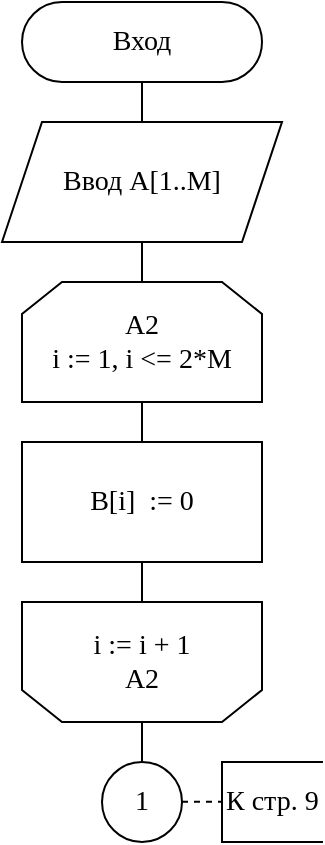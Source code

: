 <mxfile version="15.3.8" type="device" pages="4"><diagram id="m_GEbwNPKemPu3CQOgrG" name="Page-1"><mxGraphModel dx="853" dy="493" grid="1" gridSize="10" guides="1" tooltips="1" connect="1" arrows="1" fold="1" page="1" pageScale="1" pageWidth="827" pageHeight="1169" math="0" shadow="0"><root><mxCell id="0"/><mxCell id="1" parent="0"/><mxCell id="c7tC8V5xWiqMPcHfMoni-11" style="edgeStyle=orthogonalEdgeStyle;rounded=0;orthogonalLoop=1;jettySize=auto;html=1;exitX=0.5;exitY=1;exitDx=0;exitDy=0;entryX=0.5;entryY=0;entryDx=0;entryDy=0;endArrow=none;endFill=0;fontSize=14;fontFamily=Times New Roman;" parent="1" source="c7tC8V5xWiqMPcHfMoni-1" edge="1"><mxGeometry relative="1" as="geometry"><mxPoint x="110" y="100" as="targetPoint"/></mxGeometry></mxCell><mxCell id="c7tC8V5xWiqMPcHfMoni-1" value="Вход&lt;br style=&quot;font-size: 14px;&quot;&gt;" style="rounded=1;whiteSpace=wrap;html=1;arcSize=50;fontSize=14;fontFamily=Times New Roman;" parent="1" vertex="1"><mxGeometry x="50" y="40" width="120" height="40" as="geometry"/></mxCell><mxCell id="XMPZXmPB8XNcqF4OuDWG-1" style="edgeStyle=orthogonalEdgeStyle;rounded=0;orthogonalLoop=1;jettySize=auto;html=1;exitX=0.5;exitY=1;exitDx=0;exitDy=0;entryX=0.5;entryY=0;entryDx=0;entryDy=0;endArrow=none;endFill=0;" edge="1" parent="1" source="c7tC8V5xWiqMPcHfMoni-4" target="c7tC8V5xWiqMPcHfMoni-7"><mxGeometry relative="1" as="geometry"/></mxCell><mxCell id="c7tC8V5xWiqMPcHfMoni-4" value="Ввод A[1..M]" style="shape=parallelogram;perimeter=parallelogramPerimeter;whiteSpace=wrap;html=1;fixedSize=1;fontSize=14;fontFamily=Times New Roman;" parent="1" vertex="1"><mxGeometry x="40" y="100" width="140" height="60" as="geometry"/></mxCell><mxCell id="c7tC8V5xWiqMPcHfMoni-15" style="edgeStyle=orthogonalEdgeStyle;rounded=0;orthogonalLoop=1;jettySize=auto;html=1;exitX=0.5;exitY=1;exitDx=0;exitDy=0;entryX=0.5;entryY=0;entryDx=0;entryDy=0;endArrow=none;endFill=0;fontSize=14;fontFamily=Times New Roman;" parent="1" source="c7tC8V5xWiqMPcHfMoni-7" target="c7tC8V5xWiqMPcHfMoni-10" edge="1"><mxGeometry relative="1" as="geometry"/></mxCell><mxCell id="c7tC8V5xWiqMPcHfMoni-7" value="А2&lt;br style=&quot;font-size: 14px;&quot;&gt;i := 1, i &amp;lt;= 2*M" style="shape=loopLimit;whiteSpace=wrap;html=1;fontSize=14;fontFamily=Times New Roman;" parent="1" vertex="1"><mxGeometry x="50" y="180" width="120" height="60" as="geometry"/></mxCell><mxCell id="Zxm4NyeKmeNBQWNmyTNc-1" style="edgeStyle=orthogonalEdgeStyle;rounded=0;orthogonalLoop=1;jettySize=auto;html=1;exitX=0.5;exitY=1;exitDx=0;exitDy=0;entryX=0.5;entryY=0;entryDx=0;entryDy=0;endArrow=none;endFill=0;" parent="1" source="c7tC8V5xWiqMPcHfMoni-8" target="c7tC8V5xWiqMPcHfMoni-32" edge="1"><mxGeometry relative="1" as="geometry"/></mxCell><mxCell id="c7tC8V5xWiqMPcHfMoni-8" value="i := i + 1&lt;br style=&quot;font-size: 14px;&quot;&gt;A2" style="shape=loopLimit;whiteSpace=wrap;html=1;flipV=1;fontSize=14;fontFamily=Times New Roman;" parent="1" vertex="1"><mxGeometry x="50" y="340" width="120" height="60" as="geometry"/></mxCell><mxCell id="c7tC8V5xWiqMPcHfMoni-16" style="edgeStyle=orthogonalEdgeStyle;rounded=0;orthogonalLoop=1;jettySize=auto;html=1;exitX=0.5;exitY=1;exitDx=0;exitDy=0;entryX=0.5;entryY=0;entryDx=0;entryDy=0;endArrow=none;endFill=0;fontSize=14;fontFamily=Times New Roman;" parent="1" source="c7tC8V5xWiqMPcHfMoni-10" target="c7tC8V5xWiqMPcHfMoni-8" edge="1"><mxGeometry relative="1" as="geometry"/></mxCell><mxCell id="c7tC8V5xWiqMPcHfMoni-10" value="B[i]&amp;nbsp; := 0" style="rounded=0;whiteSpace=wrap;html=1;fontSize=14;fontFamily=Times New Roman;" parent="1" vertex="1"><mxGeometry x="50" y="260" width="120" height="60" as="geometry"/></mxCell><mxCell id="c7tC8V5xWiqMPcHfMoni-32" value="1" style="ellipse;whiteSpace=wrap;html=1;aspect=fixed;fontSize=14;fontFamily=Times New Roman;" parent="1" vertex="1"><mxGeometry x="90" y="420" width="40" height="40" as="geometry"/></mxCell><mxCell id="FRX-Gy3I8F6iWT_nvW4H-10" value="К стр. 9" style="shape=partialRectangle;whiteSpace=wrap;html=1;bottom=1;right=1;left=1;top=0;fillColor=none;routingCenterX=-0.5;fontFamily=Times New Roman;fontSize=14;direction=north;flipH=1;align=left;" parent="1" vertex="1"><mxGeometry x="150" y="420" width="50" height="40" as="geometry"/></mxCell><mxCell id="7eW40mNNitO_rnmoz8OJ-1" value="" style="endArrow=none;dashed=1;html=1;" parent="1" edge="1"><mxGeometry width="50" height="50" relative="1" as="geometry"><mxPoint x="130" y="439.86" as="sourcePoint"/><mxPoint x="150" y="439.86" as="targetPoint"/></mxGeometry></mxCell></root></mxGraphModel></diagram><diagram id="MAp6eNgLjPViznG-n5GS" name="Page-2"><mxGraphModel dx="853" dy="493" grid="1" gridSize="10" guides="1" tooltips="1" connect="1" arrows="1" fold="1" page="1" pageScale="1" pageWidth="827" pageHeight="1169" math="0" shadow="0"><root><mxCell id="7689FN9bkzHyKheYF0Eu-0"/><mxCell id="7689FN9bkzHyKheYF0Eu-1" parent="7689FN9bkzHyKheYF0Eu-0"/><mxCell id="SBnVOA1Bgkubzl6zATw0-14" style="edgeStyle=orthogonalEdgeStyle;rounded=0;orthogonalLoop=1;jettySize=auto;html=1;exitX=0.5;exitY=1;exitDx=0;exitDy=0;entryX=0.5;entryY=0;entryDx=0;entryDy=0;endArrow=none;endFill=0;" parent="7689FN9bkzHyKheYF0Eu-1" source="SBnVOA1Bgkubzl6zATw0-0" target="SBnVOA1Bgkubzl6zATw0-2" edge="1"><mxGeometry relative="1" as="geometry"/></mxCell><mxCell id="SBnVOA1Bgkubzl6zATw0-0" value="1" style="ellipse;whiteSpace=wrap;html=1;aspect=fixed;fontSize=14;fontFamily=Times New Roman;" parent="7689FN9bkzHyKheYF0Eu-1" vertex="1"><mxGeometry x="280" y="40" width="40" height="40" as="geometry"/></mxCell><mxCell id="SBnVOA1Bgkubzl6zATw0-1" style="edgeStyle=orthogonalEdgeStyle;rounded=0;orthogonalLoop=1;jettySize=auto;html=1;exitX=0.5;exitY=1;exitDx=0;exitDy=0;entryX=0.5;entryY=0;entryDx=0;entryDy=0;endArrow=none;endFill=0;fontSize=14;fontFamily=Times New Roman;" parent="7689FN9bkzHyKheYF0Eu-1" source="SBnVOA1Bgkubzl6zATw0-2" target="SBnVOA1Bgkubzl6zATw0-4" edge="1"><mxGeometry relative="1" as="geometry"/></mxCell><mxCell id="SBnVOA1Bgkubzl6zATw0-2" value="А3&lt;br style=&quot;font-size: 14px;&quot;&gt;i := 1, i &amp;lt;= M" style="shape=loopLimit;whiteSpace=wrap;html=1;fontSize=14;fontFamily=Times New Roman;" parent="7689FN9bkzHyKheYF0Eu-1" vertex="1"><mxGeometry x="240" y="100" width="120" height="60" as="geometry"/></mxCell><mxCell id="lUSbZoCJLUEDgU7ZWYE4-3" style="edgeStyle=orthogonalEdgeStyle;rounded=0;orthogonalLoop=1;jettySize=auto;html=1;exitX=0.5;exitY=1;exitDx=0;exitDy=0;entryX=0.5;entryY=0;entryDx=0;entryDy=0;endArrow=none;endFill=0;" edge="1" parent="7689FN9bkzHyKheYF0Eu-1" source="SBnVOA1Bgkubzl6zATw0-4" target="lUSbZoCJLUEDgU7ZWYE4-0"><mxGeometry relative="1" as="geometry"/></mxCell><mxCell id="SBnVOA1Bgkubzl6zATw0-4" value="А4&lt;br style=&quot;font-size: 14px;&quot;&gt;j := 1, j &amp;lt;= M - i" style="shape=loopLimit;whiteSpace=wrap;html=1;fontSize=14;fontFamily=Times New Roman;" parent="7689FN9bkzHyKheYF0Eu-1" vertex="1"><mxGeometry x="240" y="180" width="120" height="60" as="geometry"/></mxCell><mxCell id="SBnVOA1Bgkubzl6zATw0-5" style="edgeStyle=orthogonalEdgeStyle;rounded=0;orthogonalLoop=1;jettySize=auto;html=1;exitX=0.5;exitY=1;exitDx=0;exitDy=0;entryX=0.5;entryY=0;entryDx=0;entryDy=0;endArrow=none;endFill=0;fontSize=14;fontFamily=Times New Roman;" parent="7689FN9bkzHyKheYF0Eu-1" source="SBnVOA1Bgkubzl6zATw0-6" target="SBnVOA1Bgkubzl6zATw0-8" edge="1"><mxGeometry relative="1" as="geometry"/></mxCell><mxCell id="SBnVOA1Bgkubzl6zATw0-6" value="A[j] := A[j] xor A[j+1]" style="rounded=0;whiteSpace=wrap;html=1;fontSize=14;fontFamily=Times New Roman;" parent="7689FN9bkzHyKheYF0Eu-1" vertex="1"><mxGeometry x="240" y="330" width="120" height="30" as="geometry"/></mxCell><mxCell id="SBnVOA1Bgkubzl6zATw0-7" style="edgeStyle=orthogonalEdgeStyle;rounded=0;orthogonalLoop=1;jettySize=auto;html=1;exitX=0.5;exitY=1;exitDx=0;exitDy=0;entryX=0.5;entryY=0;entryDx=0;entryDy=0;endArrow=none;endFill=0;fontSize=14;fontFamily=Times New Roman;" parent="7689FN9bkzHyKheYF0Eu-1" source="SBnVOA1Bgkubzl6zATw0-8" target="SBnVOA1Bgkubzl6zATw0-10" edge="1"><mxGeometry relative="1" as="geometry"/></mxCell><mxCell id="SBnVOA1Bgkubzl6zATw0-8" value="A[j+1] := &lt;br style=&quot;font-size: 14px;&quot;&gt;A[j] xor A[j+1]" style="rounded=0;whiteSpace=wrap;html=1;fontSize=14;fontFamily=Times New Roman;" parent="7689FN9bkzHyKheYF0Eu-1" vertex="1"><mxGeometry x="240" y="380" width="120" height="30" as="geometry"/></mxCell><mxCell id="SBnVOA1Bgkubzl6zATw0-9" style="edgeStyle=orthogonalEdgeStyle;rounded=0;orthogonalLoop=1;jettySize=auto;html=1;exitX=0.5;exitY=1;exitDx=0;exitDy=0;entryX=0.5;entryY=0;entryDx=0;entryDy=0;endArrow=none;endFill=0;fontSize=14;fontFamily=Times New Roman;" parent="7689FN9bkzHyKheYF0Eu-1" source="SBnVOA1Bgkubzl6zATw0-10" target="SBnVOA1Bgkubzl6zATw0-12" edge="1"><mxGeometry relative="1" as="geometry"/></mxCell><mxCell id="SBnVOA1Bgkubzl6zATw0-10" value="A[j] := A[j] xor A[j+1]" style="rounded=0;whiteSpace=wrap;html=1;fontSize=14;fontFamily=Times New Roman;" parent="7689FN9bkzHyKheYF0Eu-1" vertex="1"><mxGeometry x="240" y="430" width="120" height="30" as="geometry"/></mxCell><mxCell id="SBnVOA1Bgkubzl6zATw0-11" style="edgeStyle=orthogonalEdgeStyle;rounded=0;orthogonalLoop=1;jettySize=auto;html=1;exitX=0.5;exitY=1;exitDx=0;exitDy=0;entryX=0.5;entryY=0;entryDx=0;entryDy=0;endArrow=none;endFill=0;fontSize=14;fontFamily=Times New Roman;" parent="7689FN9bkzHyKheYF0Eu-1" source="SBnVOA1Bgkubzl6zATw0-12" target="SBnVOA1Bgkubzl6zATw0-13" edge="1"><mxGeometry relative="1" as="geometry"/></mxCell><mxCell id="SBnVOA1Bgkubzl6zATw0-12" value="j := j + 1&lt;br style=&quot;font-size: 14px;&quot;&gt;A4" style="shape=loopLimit;whiteSpace=wrap;html=1;flipV=1;fontSize=14;fontFamily=Times New Roman;" parent="7689FN9bkzHyKheYF0Eu-1" vertex="1"><mxGeometry x="240" y="480" width="120" height="60" as="geometry"/></mxCell><mxCell id="SBnVOA1Bgkubzl6zATw0-16" style="edgeStyle=orthogonalEdgeStyle;rounded=0;orthogonalLoop=1;jettySize=auto;html=1;exitX=0.5;exitY=1;exitDx=0;exitDy=0;entryX=0.5;entryY=0;entryDx=0;entryDy=0;endArrow=none;endFill=0;" parent="7689FN9bkzHyKheYF0Eu-1" source="SBnVOA1Bgkubzl6zATw0-13" target="SBnVOA1Bgkubzl6zATw0-15" edge="1"><mxGeometry relative="1" as="geometry"/></mxCell><mxCell id="SBnVOA1Bgkubzl6zATw0-13" value="i := i + 1&lt;br style=&quot;font-size: 14px;&quot;&gt;A3" style="shape=loopLimit;whiteSpace=wrap;html=1;flipV=1;fontSize=14;fontFamily=Times New Roman;" parent="7689FN9bkzHyKheYF0Eu-1" vertex="1"><mxGeometry x="240" y="560" width="120" height="60" as="geometry"/></mxCell><mxCell id="SBnVOA1Bgkubzl6zATw0-15" value="2" style="ellipse;whiteSpace=wrap;html=1;aspect=fixed;fontSize=14;fontFamily=Times New Roman;" parent="7689FN9bkzHyKheYF0Eu-1" vertex="1"><mxGeometry x="280" y="640" width="40" height="40" as="geometry"/></mxCell><mxCell id="UBIBLxGPrcZyAT9RC9B9-1" value="К стр. 10" style="shape=partialRectangle;whiteSpace=wrap;html=1;bottom=1;right=1;left=1;top=0;fillColor=none;routingCenterX=-0.5;fontFamily=Times New Roman;fontSize=14;direction=north;flipH=1;align=left;" parent="7689FN9bkzHyKheYF0Eu-1" vertex="1"><mxGeometry x="340" y="640" width="60" height="40" as="geometry"/></mxCell><mxCell id="xmrI-1MKw5wdypUOwW5F-1" value="Из стр. 8" style="shape=partialRectangle;whiteSpace=wrap;html=1;bottom=1;right=1;left=1;top=0;fillColor=none;routingCenterX=-0.5;fontFamily=Times New Roman;fontSize=14;direction=south;flipH=1;align=right;" parent="7689FN9bkzHyKheYF0Eu-1" vertex="1"><mxGeometry x="200" y="40" width="60" height="40" as="geometry"/></mxCell><mxCell id="PBZScKxWwEVpMyjQ_eQ--0" value="" style="endArrow=none;dashed=1;html=1;" parent="7689FN9bkzHyKheYF0Eu-1" edge="1"><mxGeometry width="50" height="50" relative="1" as="geometry"><mxPoint x="320" y="659.8" as="sourcePoint"/><mxPoint x="340" y="659.8" as="targetPoint"/></mxGeometry></mxCell><mxCell id="PBZScKxWwEVpMyjQ_eQ--1" value="" style="endArrow=none;dashed=1;html=1;" parent="7689FN9bkzHyKheYF0Eu-1" edge="1"><mxGeometry width="50" height="50" relative="1" as="geometry"><mxPoint x="260" y="59.9" as="sourcePoint"/><mxPoint x="280" y="59.9" as="targetPoint"/></mxGeometry></mxCell><mxCell id="lUSbZoCJLUEDgU7ZWYE4-1" style="edgeStyle=orthogonalEdgeStyle;rounded=0;orthogonalLoop=1;jettySize=auto;html=1;exitX=0.5;exitY=1;exitDx=0;exitDy=0;entryX=0.5;entryY=0;entryDx=0;entryDy=0;endArrow=none;endFill=0;" edge="1" parent="7689FN9bkzHyKheYF0Eu-1" source="lUSbZoCJLUEDgU7ZWYE4-0" target="SBnVOA1Bgkubzl6zATw0-6"><mxGeometry relative="1" as="geometry"/></mxCell><mxCell id="lUSbZoCJLUEDgU7ZWYE4-2" style="edgeStyle=orthogonalEdgeStyle;rounded=0;orthogonalLoop=1;jettySize=auto;html=1;exitX=1;exitY=0.5;exitDx=0;exitDy=0;endArrow=open;endFill=0;" edge="1" parent="7689FN9bkzHyKheYF0Eu-1" source="lUSbZoCJLUEDgU7ZWYE4-0"><mxGeometry relative="1" as="geometry"><mxPoint x="300" y="470" as="targetPoint"/><Array as="points"><mxPoint x="380" y="285"/><mxPoint x="380" y="470"/></Array></mxGeometry></mxCell><mxCell id="lUSbZoCJLUEDgU7ZWYE4-0" value="&lt;font face=&quot;Times New Roman&quot; style=&quot;font-size: 14px&quot;&gt;A[j] &amp;gt; A[j+1]&lt;/font&gt;" style="rhombus;whiteSpace=wrap;html=1;" vertex="1" parent="7689FN9bkzHyKheYF0Eu-1"><mxGeometry x="240" y="260" width="120" height="50" as="geometry"/></mxCell><mxCell id="lUSbZoCJLUEDgU7ZWYE4-4" value="&amp;nbsp;Нет" style="text;html=1;strokeColor=none;fillColor=none;align=center;verticalAlign=middle;whiteSpace=wrap;rounded=0;" vertex="1" parent="7689FN9bkzHyKheYF0Eu-1"><mxGeometry x="350" y="270" width="40" height="20" as="geometry"/></mxCell><mxCell id="lUSbZoCJLUEDgU7ZWYE4-5" value="Да" style="text;html=1;strokeColor=none;fillColor=none;align=center;verticalAlign=middle;whiteSpace=wrap;rounded=0;" vertex="1" parent="7689FN9bkzHyKheYF0Eu-1"><mxGeometry x="289" y="305" width="40" height="20" as="geometry"/></mxCell></root></mxGraphModel></diagram><diagram id="2Y1ha81qQZHstdjDqTvo" name="Page-3"><mxGraphModel dx="1024" dy="592" grid="1" gridSize="10" guides="1" tooltips="1" connect="1" arrows="1" fold="1" page="1" pageScale="1" pageWidth="827" pageHeight="1169" math="0" shadow="0"><root><mxCell id="RSbwr8phCqTSvZEwUjB7-0"/><mxCell id="RSbwr8phCqTSvZEwUjB7-1" parent="RSbwr8phCqTSvZEwUjB7-0"/><mxCell id="QBRR42_H0g23wQvSFMKI-0" style="edgeStyle=orthogonalEdgeStyle;rounded=0;orthogonalLoop=1;jettySize=auto;html=1;exitX=0.5;exitY=1;exitDx=0;exitDy=0;entryX=0.5;entryY=0;entryDx=0;entryDy=0;fontFamily=Times New Roman;fontSize=14;endArrow=none;endFill=0;" parent="RSbwr8phCqTSvZEwUjB7-1" target="QBRR42_H0g23wQvSFMKI-2" edge="1"><mxGeometry relative="1" as="geometry"><mxPoint x="300" y="80" as="sourcePoint"/></mxGeometry></mxCell><mxCell id="QBRR42_H0g23wQvSFMKI-1" style="edgeStyle=orthogonalEdgeStyle;rounded=0;orthogonalLoop=1;jettySize=auto;html=1;exitX=0.5;exitY=1;exitDx=0;exitDy=0;entryX=0.5;entryY=0;entryDx=0;entryDy=0;fontFamily=Times New Roman;fontSize=14;endArrow=none;endFill=0;" parent="RSbwr8phCqTSvZEwUjB7-1" source="QBRR42_H0g23wQvSFMKI-2" target="QBRR42_H0g23wQvSFMKI-4" edge="1"><mxGeometry relative="1" as="geometry"/></mxCell><mxCell id="QBRR42_H0g23wQvSFMKI-2" value="B[1] := A[1]" style="rounded=0;whiteSpace=wrap;html=1;fontFamily=Times New Roman;fontSize=14;" parent="RSbwr8phCqTSvZEwUjB7-1" vertex="1"><mxGeometry x="240" y="100" width="120" height="30" as="geometry"/></mxCell><mxCell id="QBRR42_H0g23wQvSFMKI-3" style="edgeStyle=orthogonalEdgeStyle;rounded=0;orthogonalLoop=1;jettySize=auto;html=1;exitX=0.5;exitY=1;exitDx=0;exitDy=0;entryX=0.5;entryY=0;entryDx=0;entryDy=0;fontFamily=Times New Roman;fontSize=14;endArrow=none;endFill=0;" parent="RSbwr8phCqTSvZEwUjB7-1" source="QBRR42_H0g23wQvSFMKI-4" target="QBRR42_H0g23wQvSFMKI-6" edge="1"><mxGeometry relative="1" as="geometry"/></mxCell><mxCell id="QBRR42_H0g23wQvSFMKI-4" value="B[2] := 1" style="rounded=0;whiteSpace=wrap;html=1;fontFamily=Times New Roman;fontSize=14;" parent="RSbwr8phCqTSvZEwUjB7-1" vertex="1"><mxGeometry x="240" y="150" width="120" height="30" as="geometry"/></mxCell><mxCell id="QBRR42_H0g23wQvSFMKI-5" style="edgeStyle=orthogonalEdgeStyle;rounded=0;orthogonalLoop=1;jettySize=auto;html=1;exitX=0.5;exitY=1;exitDx=0;exitDy=0;entryX=0.5;entryY=0;entryDx=0;entryDy=0;fontFamily=Times New Roman;fontSize=14;endArrow=none;endFill=0;" parent="RSbwr8phCqTSvZEwUjB7-1" source="QBRR42_H0g23wQvSFMKI-6" target="QBRR42_H0g23wQvSFMKI-8" edge="1"><mxGeometry relative="1" as="geometry"/></mxCell><mxCell id="QBRR42_H0g23wQvSFMKI-6" value="N := 2" style="rounded=0;whiteSpace=wrap;html=1;fontFamily=Times New Roman;fontSize=14;" parent="RSbwr8phCqTSvZEwUjB7-1" vertex="1"><mxGeometry x="240" y="195" width="120" height="30" as="geometry"/></mxCell><mxCell id="QBRR42_H0g23wQvSFMKI-7" style="edgeStyle=orthogonalEdgeStyle;rounded=0;orthogonalLoop=1;jettySize=auto;html=1;exitX=0.5;exitY=1;exitDx=0;exitDy=0;entryX=0.5;entryY=0;entryDx=0;entryDy=0;fontFamily=Times New Roman;fontSize=14;endArrow=none;endFill=0;" parent="RSbwr8phCqTSvZEwUjB7-1" source="QBRR42_H0g23wQvSFMKI-8" target="QBRR42_H0g23wQvSFMKI-10" edge="1"><mxGeometry relative="1" as="geometry"/></mxCell><mxCell id="QBRR42_H0g23wQvSFMKI-8" value="i := 2" style="rounded=0;whiteSpace=wrap;html=1;fontFamily=Times New Roman;fontSize=14;" parent="RSbwr8phCqTSvZEwUjB7-1" vertex="1"><mxGeometry x="240" y="240" width="120" height="30" as="geometry"/></mxCell><mxCell id="QBRR42_H0g23wQvSFMKI-9" style="edgeStyle=orthogonalEdgeStyle;rounded=0;orthogonalLoop=1;jettySize=auto;html=1;exitX=0.5;exitY=1;exitDx=0;exitDy=0;entryX=0.5;entryY=0;entryDx=0;entryDy=0;fontFamily=Times New Roman;fontSize=14;endArrow=none;endFill=0;" parent="RSbwr8phCqTSvZEwUjB7-1" source="QBRR42_H0g23wQvSFMKI-10" target="QBRR42_H0g23wQvSFMKI-12" edge="1"><mxGeometry relative="1" as="geometry"/></mxCell><mxCell id="QBRR42_H0g23wQvSFMKI-10" value="j := 2" style="rounded=0;whiteSpace=wrap;html=1;fontFamily=Times New Roman;fontSize=14;" parent="RSbwr8phCqTSvZEwUjB7-1" vertex="1"><mxGeometry x="240" y="290" width="120" height="30" as="geometry"/></mxCell><mxCell id="QBRR42_H0g23wQvSFMKI-11" style="edgeStyle=orthogonalEdgeStyle;rounded=0;orthogonalLoop=1;jettySize=auto;html=1;exitX=0.5;exitY=1;exitDx=0;exitDy=0;entryX=0.5;entryY=0;entryDx=0;entryDy=0;fontFamily=Times New Roman;fontSize=14;endArrow=none;endFill=0;" parent="RSbwr8phCqTSvZEwUjB7-1" source="QBRR42_H0g23wQvSFMKI-12" target="QBRR42_H0g23wQvSFMKI-15" edge="1"><mxGeometry relative="1" as="geometry"/></mxCell><mxCell id="QBRR42_H0g23wQvSFMKI-12" value="А5&lt;br style=&quot;font-size: 14px&quot;&gt;i &amp;lt;= M" style="shape=loopLimit;whiteSpace=wrap;html=1;fontSize=14;fontFamily=Times New Roman;" parent="RSbwr8phCqTSvZEwUjB7-1" vertex="1"><mxGeometry x="240" y="340" width="120" height="60" as="geometry"/></mxCell><mxCell id="QBRR42_H0g23wQvSFMKI-13" style="edgeStyle=orthogonalEdgeStyle;rounded=0;orthogonalLoop=1;jettySize=auto;html=1;exitX=0.5;exitY=1;exitDx=0;exitDy=0;entryX=0.5;entryY=0;entryDx=0;entryDy=0;fontFamily=Times New Roman;fontSize=14;endArrow=none;endFill=0;" parent="RSbwr8phCqTSvZEwUjB7-1" source="QBRR42_H0g23wQvSFMKI-15" target="QBRR42_H0g23wQvSFMKI-17" edge="1"><mxGeometry relative="1" as="geometry"/></mxCell><mxCell id="QBRR42_H0g23wQvSFMKI-14" style="edgeStyle=orthogonalEdgeStyle;rounded=0;orthogonalLoop=1;jettySize=auto;html=1;exitX=1;exitY=0.5;exitDx=0;exitDy=0;entryX=0.5;entryY=0;entryDx=0;entryDy=0;fontFamily=Times New Roman;fontSize=14;endArrow=open;endFill=0;" parent="RSbwr8phCqTSvZEwUjB7-1" source="QBRR42_H0g23wQvSFMKI-15" target="QBRR42_H0g23wQvSFMKI-27" edge="1"><mxGeometry relative="1" as="geometry"/></mxCell><mxCell id="QBRR42_H0g23wQvSFMKI-15" value="A[i] = A[i-1]" style="rhombus;whiteSpace=wrap;html=1;fontFamily=Times New Roman;fontSize=14;" parent="RSbwr8phCqTSvZEwUjB7-1" vertex="1"><mxGeometry x="240" y="420" width="120" height="60" as="geometry"/></mxCell><mxCell id="QBRR42_H0g23wQvSFMKI-16" style="edgeStyle=orthogonalEdgeStyle;rounded=0;orthogonalLoop=1;jettySize=auto;html=1;exitX=0.5;exitY=1;exitDx=0;exitDy=0;entryX=0.5;entryY=0;entryDx=0;entryDy=0;fontFamily=Times New Roman;fontSize=14;endArrow=none;endFill=0;" parent="RSbwr8phCqTSvZEwUjB7-1" source="QBRR42_H0g23wQvSFMKI-17" target="QBRR42_H0g23wQvSFMKI-19" edge="1"><mxGeometry relative="1" as="geometry"/></mxCell><mxCell id="QBRR42_H0g23wQvSFMKI-17" value="B[j+1] := A[i]" style="rounded=0;whiteSpace=wrap;html=1;fontFamily=Times New Roman;fontSize=14;" parent="RSbwr8phCqTSvZEwUjB7-1" vertex="1"><mxGeometry x="240" y="500" width="120" height="30" as="geometry"/></mxCell><mxCell id="QBRR42_H0g23wQvSFMKI-18" style="edgeStyle=orthogonalEdgeStyle;rounded=0;orthogonalLoop=1;jettySize=auto;html=1;exitX=0.5;exitY=1;exitDx=0;exitDy=0;entryX=0.5;entryY=0;entryDx=0;entryDy=0;fontFamily=Times New Roman;fontSize=14;endArrow=none;endFill=0;" parent="RSbwr8phCqTSvZEwUjB7-1" source="QBRR42_H0g23wQvSFMKI-19" target="QBRR42_H0g23wQvSFMKI-21" edge="1"><mxGeometry relative="1" as="geometry"/></mxCell><mxCell id="QBRR42_H0g23wQvSFMKI-19" value="j := j + 2" style="rounded=0;whiteSpace=wrap;html=1;fontFamily=Times New Roman;fontSize=14;" parent="RSbwr8phCqTSvZEwUjB7-1" vertex="1"><mxGeometry x="240" y="550" width="120" height="30" as="geometry"/></mxCell><mxCell id="QBRR42_H0g23wQvSFMKI-20" style="edgeStyle=orthogonalEdgeStyle;rounded=0;orthogonalLoop=1;jettySize=auto;html=1;exitX=0.5;exitY=1;exitDx=0;exitDy=0;entryX=0.5;entryY=0;entryDx=0;entryDy=0;fontFamily=Times New Roman;fontSize=14;endArrow=none;endFill=0;" parent="RSbwr8phCqTSvZEwUjB7-1" source="QBRR42_H0g23wQvSFMKI-21" target="QBRR42_H0g23wQvSFMKI-23" edge="1"><mxGeometry relative="1" as="geometry"/></mxCell><mxCell id="QBRR42_H0g23wQvSFMKI-21" value="B[j] := B[j] + 1" style="rounded=0;whiteSpace=wrap;html=1;fontFamily=Times New Roman;fontSize=14;" parent="RSbwr8phCqTSvZEwUjB7-1" vertex="1"><mxGeometry x="240" y="595" width="120" height="30" as="geometry"/></mxCell><mxCell id="QBRR42_H0g23wQvSFMKI-22" style="edgeStyle=orthogonalEdgeStyle;rounded=0;orthogonalLoop=1;jettySize=auto;html=1;exitX=0.5;exitY=1;exitDx=0;exitDy=0;entryX=0.5;entryY=0;entryDx=0;entryDy=0;fontFamily=Times New Roman;fontSize=14;endArrow=none;endFill=0;" parent="RSbwr8phCqTSvZEwUjB7-1" source="QBRR42_H0g23wQvSFMKI-23" target="QBRR42_H0g23wQvSFMKI-25" edge="1"><mxGeometry relative="1" as="geometry"/></mxCell><mxCell id="QBRR42_H0g23wQvSFMKI-23" value="N := N + 2" style="rounded=0;whiteSpace=wrap;html=1;fontFamily=Times New Roman;fontSize=14;" parent="RSbwr8phCqTSvZEwUjB7-1" vertex="1"><mxGeometry x="240" y="640" width="120" height="30" as="geometry"/></mxCell><mxCell id="QBRR42_H0g23wQvSFMKI-24" style="edgeStyle=orthogonalEdgeStyle;rounded=0;orthogonalLoop=1;jettySize=auto;html=1;exitX=0.5;exitY=1;exitDx=0;exitDy=0;entryX=0.5;entryY=0;entryDx=0;entryDy=0;fontFamily=Times New Roman;fontSize=14;endArrow=none;endFill=0;" parent="RSbwr8phCqTSvZEwUjB7-1" source="QBRR42_H0g23wQvSFMKI-25" target="QBRR42_H0g23wQvSFMKI-30" edge="1"><mxGeometry relative="1" as="geometry"/></mxCell><mxCell id="QBRR42_H0g23wQvSFMKI-25" value="i := i + 1" style="rounded=0;whiteSpace=wrap;html=1;fontFamily=Times New Roman;fontSize=14;" parent="RSbwr8phCqTSvZEwUjB7-1" vertex="1"><mxGeometry x="240" y="690" width="120" height="30" as="geometry"/></mxCell><mxCell id="QBRR42_H0g23wQvSFMKI-26" style="edgeStyle=orthogonalEdgeStyle;rounded=0;orthogonalLoop=1;jettySize=auto;html=1;exitX=0.5;exitY=1;exitDx=0;exitDy=0;fontFamily=Times New Roman;fontSize=14;endArrow=open;endFill=0;" parent="RSbwr8phCqTSvZEwUjB7-1" source="QBRR42_H0g23wQvSFMKI-27" edge="1"><mxGeometry relative="1" as="geometry"><mxPoint x="300" y="680" as="targetPoint"/><Array as="points"><mxPoint x="450" y="680"/></Array></mxGeometry></mxCell><mxCell id="QBRR42_H0g23wQvSFMKI-27" value="B[j] := B[j] + 1" style="rounded=0;whiteSpace=wrap;html=1;fontFamily=Times New Roman;fontSize=14;" parent="RSbwr8phCqTSvZEwUjB7-1" vertex="1"><mxGeometry x="390" y="500" width="120" height="30" as="geometry"/></mxCell><mxCell id="QBRR42_H0g23wQvSFMKI-28" value="Да" style="text;html=1;strokeColor=none;fillColor=none;align=center;verticalAlign=middle;whiteSpace=wrap;rounded=0;fontFamily=Times New Roman;fontSize=14;" parent="RSbwr8phCqTSvZEwUjB7-1" vertex="1"><mxGeometry x="350" y="430" width="40" height="20" as="geometry"/></mxCell><mxCell id="QBRR42_H0g23wQvSFMKI-29" value="Нет" style="text;html=1;strokeColor=none;fillColor=none;align=center;verticalAlign=middle;whiteSpace=wrap;rounded=0;fontFamily=Times New Roman;fontSize=14;" parent="RSbwr8phCqTSvZEwUjB7-1" vertex="1"><mxGeometry x="293" y="477" width="40" height="20" as="geometry"/></mxCell><mxCell id="CpMKU_EtRHUFvDkcDLoY-2" style="edgeStyle=orthogonalEdgeStyle;rounded=0;orthogonalLoop=1;jettySize=auto;html=1;exitX=0.5;exitY=1;exitDx=0;exitDy=0;entryX=0.5;entryY=0;entryDx=0;entryDy=0;endArrow=none;endFill=0;" parent="RSbwr8phCqTSvZEwUjB7-1" source="QBRR42_H0g23wQvSFMKI-30" target="CpMKU_EtRHUFvDkcDLoY-1" edge="1"><mxGeometry relative="1" as="geometry"/></mxCell><mxCell id="QBRR42_H0g23wQvSFMKI-30" value="A5" style="shape=loopLimit;whiteSpace=wrap;html=1;fontSize=14;fontFamily=Times New Roman;flipV=1;" parent="RSbwr8phCqTSvZEwUjB7-1" vertex="1"><mxGeometry x="240" y="740" width="120" height="60" as="geometry"/></mxCell><mxCell id="2ltVfuHVfV4fAEbWQMCN-1" value="К стр. 11" style="shape=partialRectangle;whiteSpace=wrap;html=1;bottom=1;right=1;left=1;top=0;fillColor=none;routingCenterX=-0.5;fontFamily=Times New Roman;fontSize=14;direction=north;flipH=1;align=left;" parent="RSbwr8phCqTSvZEwUjB7-1" vertex="1"><mxGeometry x="340" y="820" width="60" height="40" as="geometry"/></mxCell><mxCell id="CpMKU_EtRHUFvDkcDLoY-0" value="2" style="ellipse;whiteSpace=wrap;html=1;aspect=fixed;fontSize=14;fontFamily=Times New Roman;" parent="RSbwr8phCqTSvZEwUjB7-1" vertex="1"><mxGeometry x="280" y="40" width="40" height="40" as="geometry"/></mxCell><mxCell id="CpMKU_EtRHUFvDkcDLoY-1" value="3" style="ellipse;whiteSpace=wrap;html=1;aspect=fixed;fontSize=14;fontFamily=Times New Roman;" parent="RSbwr8phCqTSvZEwUjB7-1" vertex="1"><mxGeometry x="280" y="820" width="40" height="40" as="geometry"/></mxCell><mxCell id="wSKG53XOCqbcTB61A3t3-1" value="Из стр. 9" style="shape=partialRectangle;whiteSpace=wrap;html=1;bottom=1;right=1;left=1;top=0;fillColor=none;routingCenterX=-0.5;fontFamily=Times New Roman;fontSize=14;direction=south;flipH=1;align=right;" parent="RSbwr8phCqTSvZEwUjB7-1" vertex="1"><mxGeometry x="200" y="40" width="60" height="40" as="geometry"/></mxCell><mxCell id="7aQDAxvcRDUkiep7-q1l-0" value="" style="endArrow=none;dashed=1;html=1;" parent="RSbwr8phCqTSvZEwUjB7-1" edge="1"><mxGeometry width="50" height="50" relative="1" as="geometry"><mxPoint x="260" y="59.88" as="sourcePoint"/><mxPoint x="280" y="59.88" as="targetPoint"/></mxGeometry></mxCell><mxCell id="7aQDAxvcRDUkiep7-q1l-1" value="" style="endArrow=none;dashed=1;html=1;" parent="RSbwr8phCqTSvZEwUjB7-1" edge="1"><mxGeometry width="50" height="50" relative="1" as="geometry"><mxPoint x="320" y="839.94" as="sourcePoint"/><mxPoint x="340" y="839.94" as="targetPoint"/></mxGeometry></mxCell></root></mxGraphModel></diagram><diagram id="hjtIvh0b4uYRHK1wim2y" name="Page-4"><mxGraphModel dx="1024" dy="592" grid="1" gridSize="10" guides="1" tooltips="1" connect="1" arrows="1" fold="1" page="1" pageScale="1" pageWidth="827" pageHeight="1169" math="0" shadow="0"><root><mxCell id="QJrSPBvam4auDL4LMQe4-0"/><mxCell id="QJrSPBvam4auDL4LMQe4-1" parent="QJrSPBvam4auDL4LMQe4-0"/><mxCell id="AnMPSOhUnFZB8jaQH-xD-1" style="edgeStyle=orthogonalEdgeStyle;rounded=0;orthogonalLoop=1;jettySize=auto;html=1;exitX=0.5;exitY=1;exitDx=0;exitDy=0;entryX=0.5;entryY=0;entryDx=0;entryDy=0;endArrow=none;endFill=0;" edge="1" parent="QJrSPBvam4auDL4LMQe4-1" source="AemveQCH--zd8gRabWKa-4" target="AemveQCH--zd8gRabWKa-7"><mxGeometry relative="1" as="geometry"/></mxCell><mxCell id="AemveQCH--zd8gRabWKa-4" value="Вывод B[1..N]" style="shape=parallelogram;perimeter=parallelogramPerimeter;whiteSpace=wrap;html=1;fixedSize=1;fontSize=14;fontFamily=Times New Roman;" parent="QJrSPBvam4auDL4LMQe4-1" vertex="1"><mxGeometry x="310" y="100" width="140" height="60" as="geometry"/></mxCell><mxCell id="AemveQCH--zd8gRabWKa-7" value="Выход" style="rounded=1;whiteSpace=wrap;html=1;arcSize=50;fontSize=14;fontFamily=Times New Roman;" parent="QJrSPBvam4auDL4LMQe4-1" vertex="1"><mxGeometry x="320" y="180" width="120" height="40" as="geometry"/></mxCell><mxCell id="AnMPSOhUnFZB8jaQH-xD-0" style="edgeStyle=orthogonalEdgeStyle;rounded=0;orthogonalLoop=1;jettySize=auto;html=1;exitX=0.5;exitY=1;exitDx=0;exitDy=0;entryX=0.5;entryY=0;entryDx=0;entryDy=0;endArrow=none;endFill=0;" edge="1" parent="QJrSPBvam4auDL4LMQe4-1" source="7p-BEQNwwHq2_oIEMsEn-0" target="AemveQCH--zd8gRabWKa-4"><mxGeometry relative="1" as="geometry"/></mxCell><mxCell id="7p-BEQNwwHq2_oIEMsEn-0" value="3" style="ellipse;whiteSpace=wrap;html=1;aspect=fixed;fontSize=14;fontFamily=Times New Roman;" parent="QJrSPBvam4auDL4LMQe4-1" vertex="1"><mxGeometry x="360" y="40" width="40" height="40" as="geometry"/></mxCell><mxCell id="FHVkR6kn4c7CWowQsUTY-1" value="Из стр. 10" style="shape=partialRectangle;whiteSpace=wrap;html=1;bottom=1;right=1;left=1;top=0;fillColor=none;routingCenterX=-0.5;fontFamily=Times New Roman;fontSize=14;direction=south;flipH=1;align=right;" parent="QJrSPBvam4auDL4LMQe4-1" vertex="1"><mxGeometry x="270" y="40" width="70" height="40" as="geometry"/></mxCell><mxCell id="QkoLeBzk59wve7E8GObD-0" value="" style="endArrow=none;dashed=1;html=1;" parent="QJrSPBvam4auDL4LMQe4-1" edge="1"><mxGeometry width="50" height="50" relative="1" as="geometry"><mxPoint x="340" y="59.8" as="sourcePoint"/><mxPoint x="360" y="59.8" as="targetPoint"/></mxGeometry></mxCell></root></mxGraphModel></diagram></mxfile>